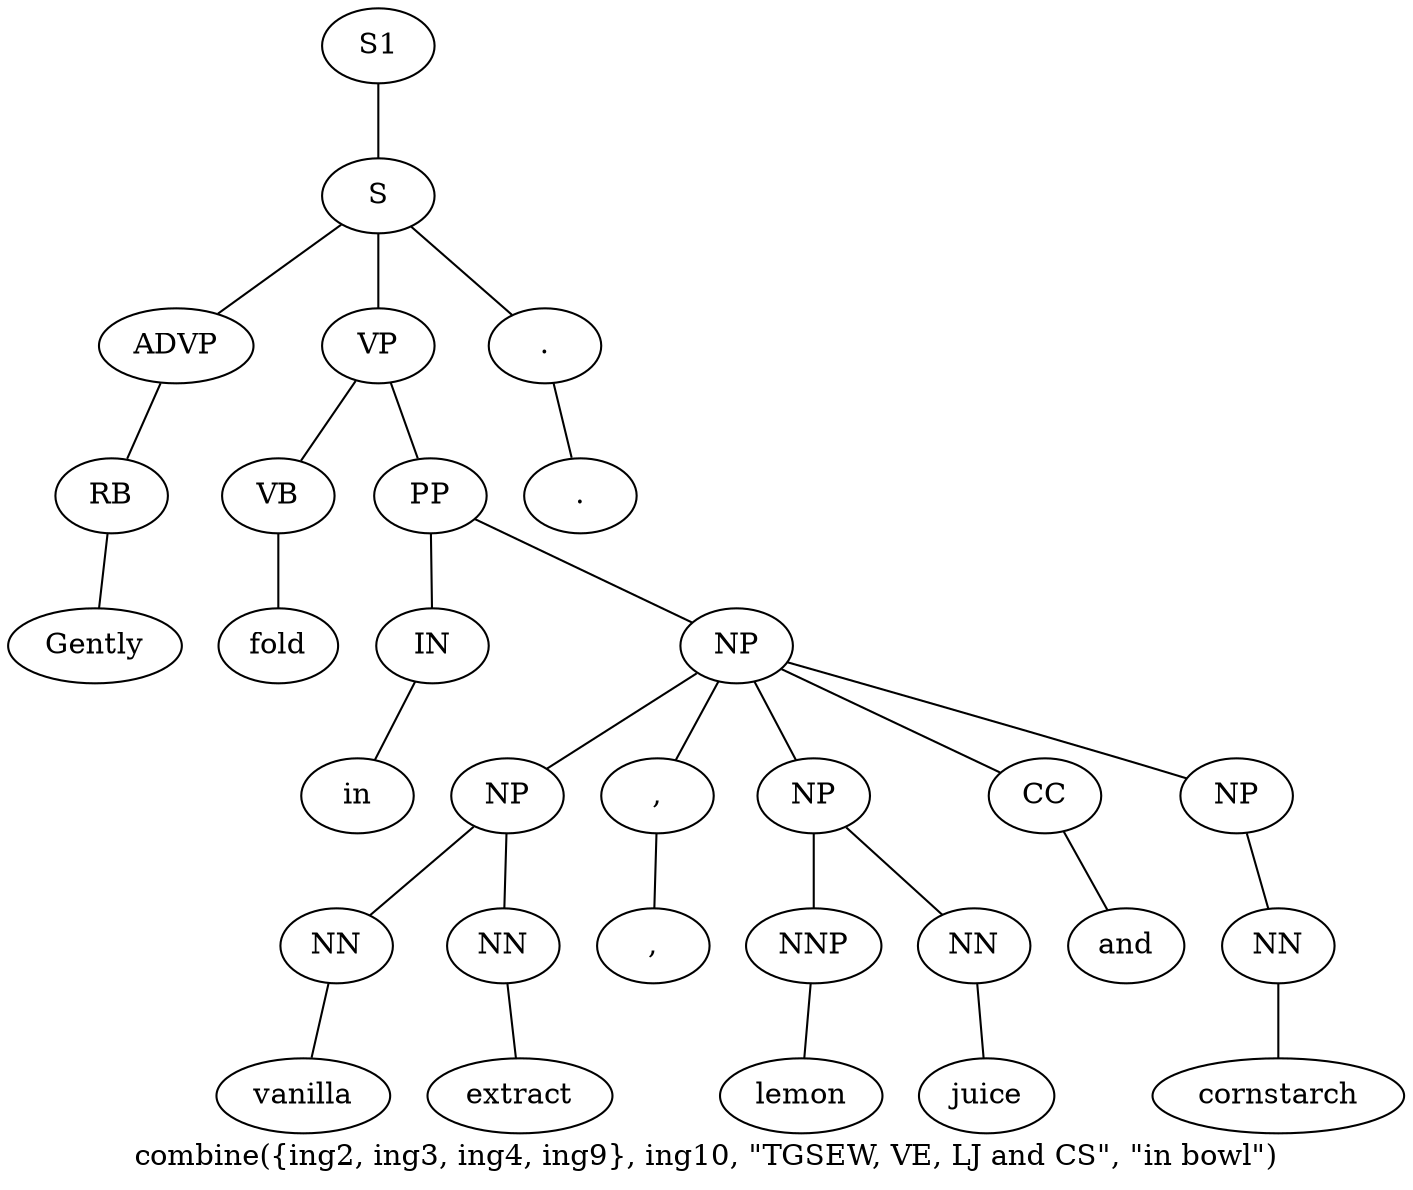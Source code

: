 graph SyntaxGraph {
	label = "combine({ing2, ing3, ing4, ing9}, ing10, \"TGSEW, VE, LJ and CS\", \"in bowl\")";
	Node0 [label="S1"];
	Node1 [label="S"];
	Node2 [label="ADVP"];
	Node3 [label="RB"];
	Node4 [label="Gently"];
	Node5 [label="VP"];
	Node6 [label="VB"];
	Node7 [label="fold"];
	Node8 [label="PP"];
	Node9 [label="IN"];
	Node10 [label="in"];
	Node11 [label="NP"];
	Node12 [label="NP"];
	Node13 [label="NN"];
	Node14 [label="vanilla"];
	Node15 [label="NN"];
	Node16 [label="extract"];
	Node17 [label=","];
	Node18 [label=","];
	Node19 [label="NP"];
	Node20 [label="NNP"];
	Node21 [label="lemon"];
	Node22 [label="NN"];
	Node23 [label="juice"];
	Node24 [label="CC"];
	Node25 [label="and"];
	Node26 [label="NP"];
	Node27 [label="NN"];
	Node28 [label="cornstarch"];
	Node29 [label="."];
	Node30 [label="."];

	Node0 -- Node1;
	Node1 -- Node2;
	Node1 -- Node5;
	Node1 -- Node29;
	Node2 -- Node3;
	Node3 -- Node4;
	Node5 -- Node6;
	Node5 -- Node8;
	Node6 -- Node7;
	Node8 -- Node9;
	Node8 -- Node11;
	Node9 -- Node10;
	Node11 -- Node12;
	Node11 -- Node17;
	Node11 -- Node19;
	Node11 -- Node24;
	Node11 -- Node26;
	Node12 -- Node13;
	Node12 -- Node15;
	Node13 -- Node14;
	Node15 -- Node16;
	Node17 -- Node18;
	Node19 -- Node20;
	Node19 -- Node22;
	Node20 -- Node21;
	Node22 -- Node23;
	Node24 -- Node25;
	Node26 -- Node27;
	Node27 -- Node28;
	Node29 -- Node30;
}